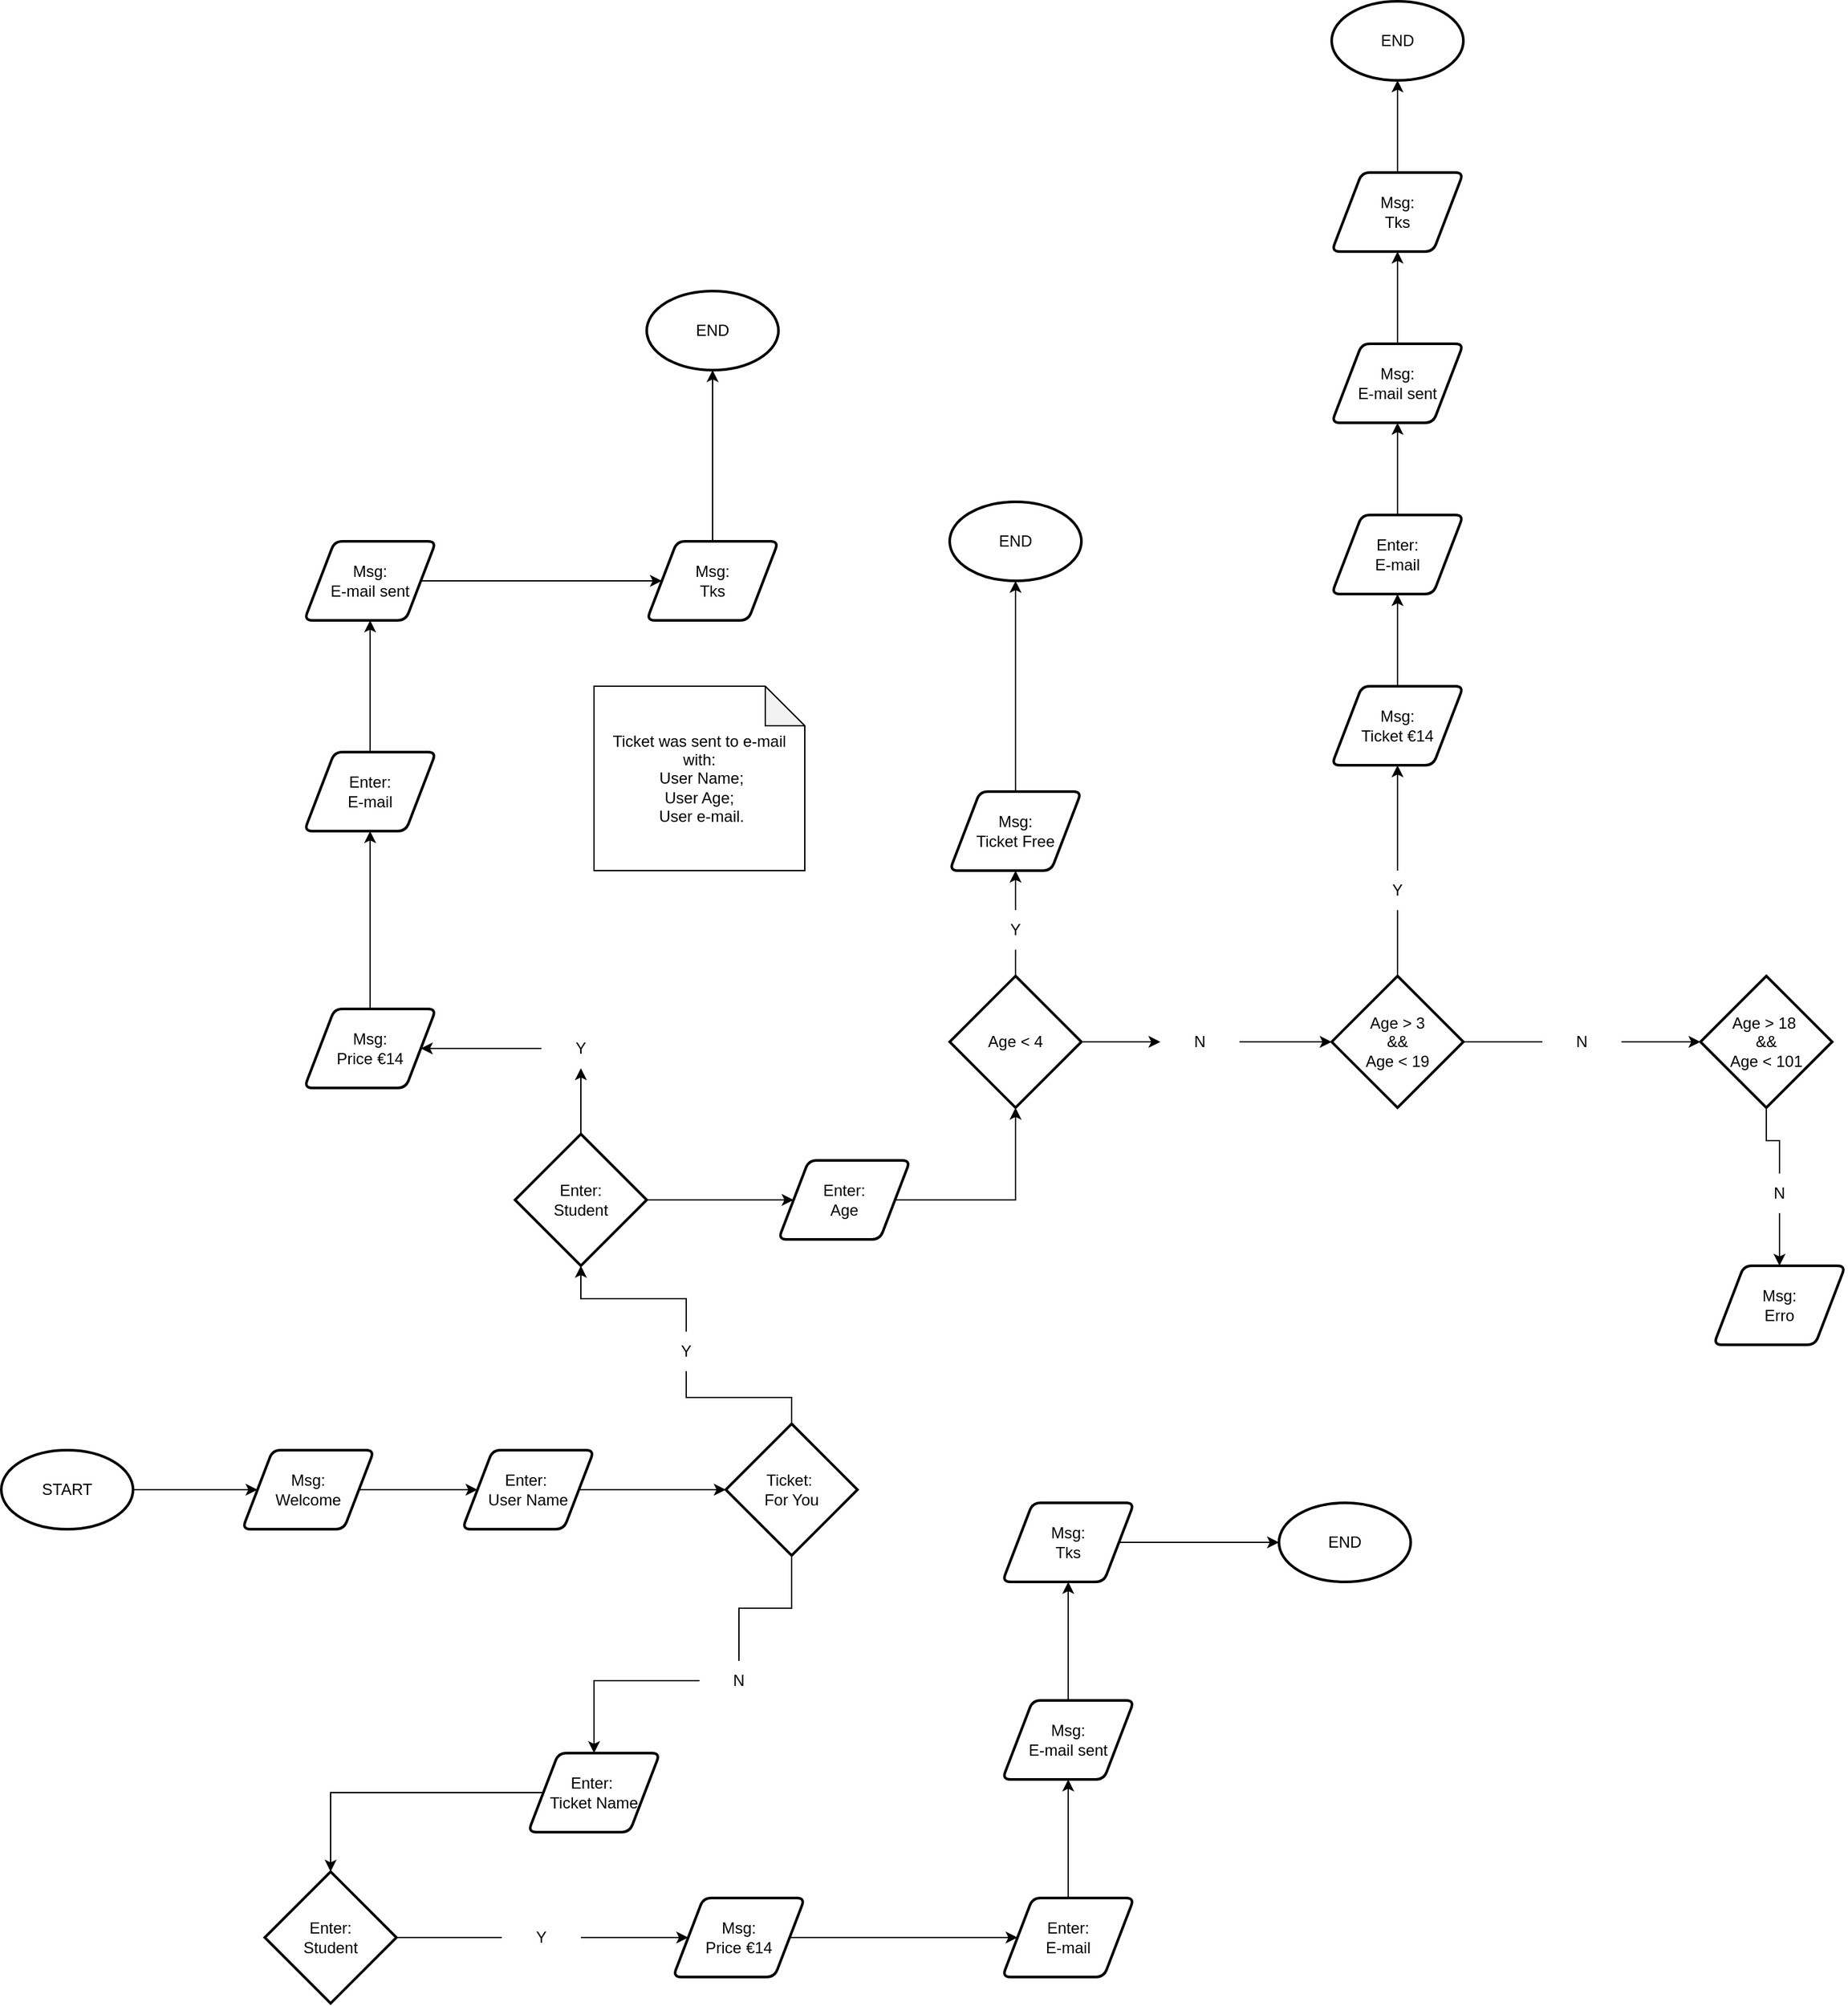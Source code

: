 <mxfile version="22.1.5" type="github">
  <diagram name="Page-1" id="LySv26DR1oaXgMW20Z0X">
    <mxGraphModel dx="1652" dy="1603" grid="1" gridSize="10" guides="1" tooltips="1" connect="1" arrows="1" fold="1" page="1" pageScale="1" pageWidth="827" pageHeight="1169" math="0" shadow="0">
      <root>
        <mxCell id="0" />
        <mxCell id="1" parent="0" />
        <mxCell id="yaWvBnxm5K6uvx3PhV37-3" style="edgeStyle=orthogonalEdgeStyle;rounded=0;orthogonalLoop=1;jettySize=auto;html=1;" edge="1" parent="1" source="yaWvBnxm5K6uvx3PhV37-1" target="yaWvBnxm5K6uvx3PhV37-2">
          <mxGeometry relative="1" as="geometry" />
        </mxCell>
        <mxCell id="yaWvBnxm5K6uvx3PhV37-1" value="START" style="strokeWidth=2;html=1;shape=mxgraph.flowchart.start_1;whiteSpace=wrap;" vertex="1" parent="1">
          <mxGeometry x="-310" y="370" width="100" height="60" as="geometry" />
        </mxCell>
        <mxCell id="yaWvBnxm5K6uvx3PhV37-5" style="edgeStyle=orthogonalEdgeStyle;rounded=0;orthogonalLoop=1;jettySize=auto;html=1;" edge="1" parent="1" source="yaWvBnxm5K6uvx3PhV37-2" target="yaWvBnxm5K6uvx3PhV37-4">
          <mxGeometry relative="1" as="geometry" />
        </mxCell>
        <mxCell id="yaWvBnxm5K6uvx3PhV37-2" value="Msg:&lt;br&gt;Welcome" style="shape=parallelogram;html=1;strokeWidth=2;perimeter=parallelogramPerimeter;whiteSpace=wrap;rounded=1;arcSize=12;size=0.23;" vertex="1" parent="1">
          <mxGeometry x="-127" y="370" width="100" height="60" as="geometry" />
        </mxCell>
        <mxCell id="yaWvBnxm5K6uvx3PhV37-4" value="Enter:&amp;nbsp;&lt;br&gt;User Name" style="shape=parallelogram;html=1;strokeWidth=2;perimeter=parallelogramPerimeter;whiteSpace=wrap;rounded=1;arcSize=12;size=0.23;" vertex="1" parent="1">
          <mxGeometry x="40" y="370" width="100" height="60" as="geometry" />
        </mxCell>
        <mxCell id="yaWvBnxm5K6uvx3PhV37-9" style="edgeStyle=orthogonalEdgeStyle;rounded=0;orthogonalLoop=1;jettySize=auto;html=1;" edge="1" parent="1" source="yaWvBnxm5K6uvx3PhV37-10" target="yaWvBnxm5K6uvx3PhV37-13">
          <mxGeometry relative="1" as="geometry">
            <mxPoint x="560" y="180" as="targetPoint" />
          </mxGeometry>
        </mxCell>
        <mxCell id="yaWvBnxm5K6uvx3PhV37-28" style="edgeStyle=orthogonalEdgeStyle;rounded=0;orthogonalLoop=1;jettySize=auto;html=1;" edge="1" parent="1" source="yaWvBnxm5K6uvx3PhV37-30" target="yaWvBnxm5K6uvx3PhV37-27">
          <mxGeometry relative="1" as="geometry" />
        </mxCell>
        <mxCell id="yaWvBnxm5K6uvx3PhV37-6" value="Ticket:&amp;nbsp;&lt;br&gt;For You" style="strokeWidth=2;html=1;shape=mxgraph.flowchart.decision;whiteSpace=wrap;" vertex="1" parent="1">
          <mxGeometry x="240" y="350" width="100" height="100" as="geometry" />
        </mxCell>
        <mxCell id="yaWvBnxm5K6uvx3PhV37-7" style="edgeStyle=orthogonalEdgeStyle;rounded=0;orthogonalLoop=1;jettySize=auto;html=1;entryX=0;entryY=0.5;entryDx=0;entryDy=0;entryPerimeter=0;" edge="1" parent="1" source="yaWvBnxm5K6uvx3PhV37-4" target="yaWvBnxm5K6uvx3PhV37-6">
          <mxGeometry relative="1" as="geometry" />
        </mxCell>
        <mxCell id="yaWvBnxm5K6uvx3PhV37-15" style="edgeStyle=orthogonalEdgeStyle;rounded=0;orthogonalLoop=1;jettySize=auto;html=1;" edge="1" parent="1" source="yaWvBnxm5K6uvx3PhV37-16" target="yaWvBnxm5K6uvx3PhV37-14">
          <mxGeometry relative="1" as="geometry" />
        </mxCell>
        <mxCell id="yaWvBnxm5K6uvx3PhV37-47" style="edgeStyle=orthogonalEdgeStyle;rounded=0;orthogonalLoop=1;jettySize=auto;html=1;" edge="1" parent="1" source="yaWvBnxm5K6uvx3PhV37-13" target="yaWvBnxm5K6uvx3PhV37-46">
          <mxGeometry relative="1" as="geometry" />
        </mxCell>
        <mxCell id="yaWvBnxm5K6uvx3PhV37-13" value="Enter:&lt;br&gt;Student" style="strokeWidth=2;html=1;shape=mxgraph.flowchart.decision;whiteSpace=wrap;" vertex="1" parent="1">
          <mxGeometry x="80" y="130" width="100" height="100" as="geometry" />
        </mxCell>
        <mxCell id="yaWvBnxm5K6uvx3PhV37-19" style="edgeStyle=orthogonalEdgeStyle;rounded=0;orthogonalLoop=1;jettySize=auto;html=1;" edge="1" parent="1" source="yaWvBnxm5K6uvx3PhV37-14" target="yaWvBnxm5K6uvx3PhV37-18">
          <mxGeometry relative="1" as="geometry" />
        </mxCell>
        <mxCell id="yaWvBnxm5K6uvx3PhV37-14" value="Msg:&lt;br&gt;Price €14" style="shape=parallelogram;html=1;strokeWidth=2;perimeter=parallelogramPerimeter;whiteSpace=wrap;rounded=1;arcSize=12;size=0.23;" vertex="1" parent="1">
          <mxGeometry x="-80" y="35" width="100" height="60" as="geometry" />
        </mxCell>
        <mxCell id="yaWvBnxm5K6uvx3PhV37-17" value="" style="edgeStyle=orthogonalEdgeStyle;rounded=0;orthogonalLoop=1;jettySize=auto;html=1;" edge="1" parent="1" source="yaWvBnxm5K6uvx3PhV37-13" target="yaWvBnxm5K6uvx3PhV37-16">
          <mxGeometry relative="1" as="geometry">
            <mxPoint x="450" y="100" as="sourcePoint" />
            <mxPoint x="464" y="-40" as="targetPoint" />
          </mxGeometry>
        </mxCell>
        <mxCell id="yaWvBnxm5K6uvx3PhV37-16" value="Y" style="text;html=1;strokeColor=none;fillColor=none;align=center;verticalAlign=middle;whiteSpace=wrap;rounded=0;" vertex="1" parent="1">
          <mxGeometry x="100" y="50" width="60" height="30" as="geometry" />
        </mxCell>
        <mxCell id="yaWvBnxm5K6uvx3PhV37-21" style="edgeStyle=orthogonalEdgeStyle;rounded=0;orthogonalLoop=1;jettySize=auto;html=1;" edge="1" parent="1" source="yaWvBnxm5K6uvx3PhV37-18" target="yaWvBnxm5K6uvx3PhV37-20">
          <mxGeometry relative="1" as="geometry" />
        </mxCell>
        <mxCell id="yaWvBnxm5K6uvx3PhV37-18" value="Enter:&lt;br&gt;E-mail" style="shape=parallelogram;html=1;strokeWidth=2;perimeter=parallelogramPerimeter;whiteSpace=wrap;rounded=1;arcSize=12;size=0.23;" vertex="1" parent="1">
          <mxGeometry x="-80" y="-160" width="100" height="60" as="geometry" />
        </mxCell>
        <mxCell id="yaWvBnxm5K6uvx3PhV37-23" style="edgeStyle=orthogonalEdgeStyle;rounded=0;orthogonalLoop=1;jettySize=auto;html=1;" edge="1" parent="1" source="yaWvBnxm5K6uvx3PhV37-20" target="yaWvBnxm5K6uvx3PhV37-22">
          <mxGeometry relative="1" as="geometry" />
        </mxCell>
        <mxCell id="yaWvBnxm5K6uvx3PhV37-20" value="Msg:&lt;br&gt;E-mail sent" style="shape=parallelogram;html=1;strokeWidth=2;perimeter=parallelogramPerimeter;whiteSpace=wrap;rounded=1;arcSize=12;size=0.23;" vertex="1" parent="1">
          <mxGeometry x="-80" y="-320" width="100" height="60" as="geometry" />
        </mxCell>
        <mxCell id="yaWvBnxm5K6uvx3PhV37-26" style="edgeStyle=orthogonalEdgeStyle;rounded=0;orthogonalLoop=1;jettySize=auto;html=1;" edge="1" parent="1" source="yaWvBnxm5K6uvx3PhV37-22" target="yaWvBnxm5K6uvx3PhV37-25">
          <mxGeometry relative="1" as="geometry" />
        </mxCell>
        <mxCell id="yaWvBnxm5K6uvx3PhV37-22" value="Msg:&lt;br&gt;Tks" style="shape=parallelogram;html=1;strokeWidth=2;perimeter=parallelogramPerimeter;whiteSpace=wrap;rounded=1;arcSize=12;size=0.23;" vertex="1" parent="1">
          <mxGeometry x="180" y="-320" width="100" height="60" as="geometry" />
        </mxCell>
        <mxCell id="yaWvBnxm5K6uvx3PhV37-25" value="END" style="strokeWidth=2;html=1;shape=mxgraph.flowchart.start_1;whiteSpace=wrap;" vertex="1" parent="1">
          <mxGeometry x="180" y="-510" width="100" height="60" as="geometry" />
        </mxCell>
        <mxCell id="yaWvBnxm5K6uvx3PhV37-33" style="edgeStyle=orthogonalEdgeStyle;rounded=0;orthogonalLoop=1;jettySize=auto;html=1;" edge="1" parent="1" source="yaWvBnxm5K6uvx3PhV37-27" target="yaWvBnxm5K6uvx3PhV37-32">
          <mxGeometry relative="1" as="geometry" />
        </mxCell>
        <mxCell id="yaWvBnxm5K6uvx3PhV37-27" value="Enter:&amp;nbsp;&lt;br&gt;Ticket Name" style="shape=parallelogram;html=1;strokeWidth=2;perimeter=parallelogramPerimeter;whiteSpace=wrap;rounded=1;arcSize=12;size=0.23;" vertex="1" parent="1">
          <mxGeometry x="90" y="600" width="100" height="60" as="geometry" />
        </mxCell>
        <mxCell id="yaWvBnxm5K6uvx3PhV37-29" value="Ticket was sent to e-mail with:&lt;br&gt;&amp;nbsp;User Name;&lt;br&gt;User Age;&lt;br&gt;&amp;nbsp;User e-mail." style="shape=note;whiteSpace=wrap;html=1;backgroundOutline=1;darkOpacity=0.05;" vertex="1" parent="1">
          <mxGeometry x="140" y="-210" width="160" height="140" as="geometry" />
        </mxCell>
        <mxCell id="yaWvBnxm5K6uvx3PhV37-31" value="" style="edgeStyle=orthogonalEdgeStyle;rounded=0;orthogonalLoop=1;jettySize=auto;html=1;endArrow=none;endFill=0;" edge="1" parent="1" source="yaWvBnxm5K6uvx3PhV37-6" target="yaWvBnxm5K6uvx3PhV37-30">
          <mxGeometry relative="1" as="geometry">
            <mxPoint x="340" y="380" as="sourcePoint" />
            <mxPoint x="440" y="510" as="targetPoint" />
          </mxGeometry>
        </mxCell>
        <mxCell id="yaWvBnxm5K6uvx3PhV37-30" value="N" style="text;html=1;strokeColor=none;fillColor=none;align=center;verticalAlign=middle;whiteSpace=wrap;rounded=0;" vertex="1" parent="1">
          <mxGeometry x="220" y="530" width="60" height="30" as="geometry" />
        </mxCell>
        <mxCell id="yaWvBnxm5K6uvx3PhV37-38" style="edgeStyle=orthogonalEdgeStyle;rounded=0;orthogonalLoop=1;jettySize=auto;html=1;" edge="1" parent="1" source="yaWvBnxm5K6uvx3PhV37-70" target="yaWvBnxm5K6uvx3PhV37-34">
          <mxGeometry relative="1" as="geometry" />
        </mxCell>
        <mxCell id="yaWvBnxm5K6uvx3PhV37-32" value="Enter:&lt;br&gt;Student" style="strokeWidth=2;html=1;shape=mxgraph.flowchart.decision;whiteSpace=wrap;" vertex="1" parent="1">
          <mxGeometry x="-110" y="690" width="100" height="100" as="geometry" />
        </mxCell>
        <mxCell id="yaWvBnxm5K6uvx3PhV37-39" style="edgeStyle=orthogonalEdgeStyle;rounded=0;orthogonalLoop=1;jettySize=auto;html=1;" edge="1" parent="1" source="yaWvBnxm5K6uvx3PhV37-34" target="yaWvBnxm5K6uvx3PhV37-35">
          <mxGeometry relative="1" as="geometry" />
        </mxCell>
        <mxCell id="yaWvBnxm5K6uvx3PhV37-34" value="Msg:&lt;br&gt;Price €14" style="shape=parallelogram;html=1;strokeWidth=2;perimeter=parallelogramPerimeter;whiteSpace=wrap;rounded=1;arcSize=12;size=0.23;" vertex="1" parent="1">
          <mxGeometry x="200" y="710" width="100" height="60" as="geometry" />
        </mxCell>
        <mxCell id="yaWvBnxm5K6uvx3PhV37-40" style="edgeStyle=orthogonalEdgeStyle;rounded=0;orthogonalLoop=1;jettySize=auto;html=1;" edge="1" parent="1" source="yaWvBnxm5K6uvx3PhV37-35" target="yaWvBnxm5K6uvx3PhV37-36">
          <mxGeometry relative="1" as="geometry" />
        </mxCell>
        <mxCell id="yaWvBnxm5K6uvx3PhV37-35" value="Enter:&lt;br&gt;E-mail" style="shape=parallelogram;html=1;strokeWidth=2;perimeter=parallelogramPerimeter;whiteSpace=wrap;rounded=1;arcSize=12;size=0.23;" vertex="1" parent="1">
          <mxGeometry x="450" y="710" width="100" height="60" as="geometry" />
        </mxCell>
        <mxCell id="yaWvBnxm5K6uvx3PhV37-41" style="edgeStyle=orthogonalEdgeStyle;rounded=0;orthogonalLoop=1;jettySize=auto;html=1;" edge="1" parent="1" source="yaWvBnxm5K6uvx3PhV37-36" target="yaWvBnxm5K6uvx3PhV37-37">
          <mxGeometry relative="1" as="geometry" />
        </mxCell>
        <mxCell id="yaWvBnxm5K6uvx3PhV37-36" value="Msg:&lt;br&gt;E-mail sent" style="shape=parallelogram;html=1;strokeWidth=2;perimeter=parallelogramPerimeter;whiteSpace=wrap;rounded=1;arcSize=12;size=0.23;" vertex="1" parent="1">
          <mxGeometry x="450" y="560" width="100" height="60" as="geometry" />
        </mxCell>
        <mxCell id="yaWvBnxm5K6uvx3PhV37-45" style="edgeStyle=orthogonalEdgeStyle;rounded=0;orthogonalLoop=1;jettySize=auto;html=1;" edge="1" parent="1" source="yaWvBnxm5K6uvx3PhV37-37" target="yaWvBnxm5K6uvx3PhV37-44">
          <mxGeometry relative="1" as="geometry" />
        </mxCell>
        <mxCell id="yaWvBnxm5K6uvx3PhV37-37" value="Msg:&lt;br&gt;Tks" style="shape=parallelogram;html=1;strokeWidth=2;perimeter=parallelogramPerimeter;whiteSpace=wrap;rounded=1;arcSize=12;size=0.23;" vertex="1" parent="1">
          <mxGeometry x="450" y="410" width="100" height="60" as="geometry" />
        </mxCell>
        <mxCell id="yaWvBnxm5K6uvx3PhV37-42" value="" style="edgeStyle=orthogonalEdgeStyle;rounded=0;orthogonalLoop=1;jettySize=auto;html=1;endArrow=none;endFill=0;" edge="1" parent="1" source="yaWvBnxm5K6uvx3PhV37-6" target="yaWvBnxm5K6uvx3PhV37-10">
          <mxGeometry relative="1" as="geometry">
            <mxPoint x="290" y="350" as="sourcePoint" />
            <mxPoint x="290" y="270" as="targetPoint" />
          </mxGeometry>
        </mxCell>
        <mxCell id="yaWvBnxm5K6uvx3PhV37-10" value="Y" style="text;html=1;strokeColor=none;fillColor=none;align=center;verticalAlign=middle;whiteSpace=wrap;rounded=0;" vertex="1" parent="1">
          <mxGeometry x="180" y="280" width="60" height="30" as="geometry" />
        </mxCell>
        <mxCell id="yaWvBnxm5K6uvx3PhV37-44" value="END" style="strokeWidth=2;html=1;shape=mxgraph.flowchart.start_1;whiteSpace=wrap;" vertex="1" parent="1">
          <mxGeometry x="660" y="410" width="100" height="60" as="geometry" />
        </mxCell>
        <mxCell id="yaWvBnxm5K6uvx3PhV37-49" style="edgeStyle=orthogonalEdgeStyle;rounded=0;orthogonalLoop=1;jettySize=auto;html=1;" edge="1" parent="1" source="yaWvBnxm5K6uvx3PhV37-46" target="yaWvBnxm5K6uvx3PhV37-48">
          <mxGeometry relative="1" as="geometry" />
        </mxCell>
        <mxCell id="yaWvBnxm5K6uvx3PhV37-46" value="Enter:&lt;br&gt;Age" style="shape=parallelogram;html=1;strokeWidth=2;perimeter=parallelogramPerimeter;whiteSpace=wrap;rounded=1;arcSize=12;size=0.23;" vertex="1" parent="1">
          <mxGeometry x="280" y="150" width="100" height="60" as="geometry" />
        </mxCell>
        <mxCell id="yaWvBnxm5K6uvx3PhV37-51" style="edgeStyle=orthogonalEdgeStyle;rounded=0;orthogonalLoop=1;jettySize=auto;html=1;" edge="1" parent="1" source="yaWvBnxm5K6uvx3PhV37-56" target="yaWvBnxm5K6uvx3PhV37-50">
          <mxGeometry relative="1" as="geometry" />
        </mxCell>
        <mxCell id="yaWvBnxm5K6uvx3PhV37-55" style="edgeStyle=orthogonalEdgeStyle;rounded=0;orthogonalLoop=1;jettySize=auto;html=1;" edge="1" parent="1" source="yaWvBnxm5K6uvx3PhV37-76" target="yaWvBnxm5K6uvx3PhV37-54">
          <mxGeometry relative="1" as="geometry" />
        </mxCell>
        <mxCell id="yaWvBnxm5K6uvx3PhV37-48" value="Age &amp;lt; 4" style="strokeWidth=2;html=1;shape=mxgraph.flowchart.decision;whiteSpace=wrap;" vertex="1" parent="1">
          <mxGeometry x="410" y="10" width="100" height="100" as="geometry" />
        </mxCell>
        <mxCell id="yaWvBnxm5K6uvx3PhV37-53" style="edgeStyle=orthogonalEdgeStyle;rounded=0;orthogonalLoop=1;jettySize=auto;html=1;" edge="1" parent="1" source="yaWvBnxm5K6uvx3PhV37-50" target="yaWvBnxm5K6uvx3PhV37-52">
          <mxGeometry relative="1" as="geometry">
            <Array as="points" />
          </mxGeometry>
        </mxCell>
        <mxCell id="yaWvBnxm5K6uvx3PhV37-50" value="Msg:&lt;br&gt;Ticket Free" style="shape=parallelogram;html=1;strokeWidth=2;perimeter=parallelogramPerimeter;whiteSpace=wrap;rounded=1;arcSize=12;size=0.23;" vertex="1" parent="1">
          <mxGeometry x="410" y="-130" width="100" height="60" as="geometry" />
        </mxCell>
        <mxCell id="yaWvBnxm5K6uvx3PhV37-52" value="END" style="strokeWidth=2;html=1;shape=mxgraph.flowchart.start_1;whiteSpace=wrap;" vertex="1" parent="1">
          <mxGeometry x="410" y="-350" width="100" height="60" as="geometry" />
        </mxCell>
        <mxCell id="yaWvBnxm5K6uvx3PhV37-79" style="edgeStyle=orthogonalEdgeStyle;rounded=0;orthogonalLoop=1;jettySize=auto;html=1;" edge="1" parent="1" source="yaWvBnxm5K6uvx3PhV37-80" target="yaWvBnxm5K6uvx3PhV37-78">
          <mxGeometry relative="1" as="geometry" />
        </mxCell>
        <mxCell id="yaWvBnxm5K6uvx3PhV37-54" value="Age &amp;gt; 3 &lt;br&gt;&amp;amp;&amp;amp; &lt;br&gt;Age &amp;lt; 19" style="strokeWidth=2;html=1;shape=mxgraph.flowchart.decision;whiteSpace=wrap;" vertex="1" parent="1">
          <mxGeometry x="700" y="10" width="100" height="100" as="geometry" />
        </mxCell>
        <mxCell id="yaWvBnxm5K6uvx3PhV37-57" value="" style="edgeStyle=orthogonalEdgeStyle;rounded=0;orthogonalLoop=1;jettySize=auto;html=1;endArrow=none;endFill=0;" edge="1" parent="1" source="yaWvBnxm5K6uvx3PhV37-48" target="yaWvBnxm5K6uvx3PhV37-56">
          <mxGeometry relative="1" as="geometry">
            <mxPoint x="510" y="-40" as="sourcePoint" />
            <mxPoint x="430" y="-120" as="targetPoint" />
          </mxGeometry>
        </mxCell>
        <mxCell id="yaWvBnxm5K6uvx3PhV37-56" value="Y" style="text;html=1;strokeColor=none;fillColor=none;align=center;verticalAlign=middle;whiteSpace=wrap;rounded=0;" vertex="1" parent="1">
          <mxGeometry x="430" y="-40" width="60" height="30" as="geometry" />
        </mxCell>
        <mxCell id="yaWvBnxm5K6uvx3PhV37-64" style="edgeStyle=orthogonalEdgeStyle;rounded=0;orthogonalLoop=1;jettySize=auto;html=1;" edge="1" parent="1" source="yaWvBnxm5K6uvx3PhV37-58" target="yaWvBnxm5K6uvx3PhV37-62">
          <mxGeometry relative="1" as="geometry" />
        </mxCell>
        <mxCell id="yaWvBnxm5K6uvx3PhV37-58" value="Msg:&lt;br&gt;Ticket €14" style="shape=parallelogram;html=1;strokeWidth=2;perimeter=parallelogramPerimeter;whiteSpace=wrap;rounded=1;arcSize=12;size=0.23;" vertex="1" parent="1">
          <mxGeometry x="700" y="-210" width="100" height="60" as="geometry" />
        </mxCell>
        <mxCell id="yaWvBnxm5K6uvx3PhV37-61" value="" style="edgeStyle=orthogonalEdgeStyle;rounded=0;orthogonalLoop=1;jettySize=auto;html=1;endArrow=none;endFill=0;" edge="1" parent="1" source="yaWvBnxm5K6uvx3PhV37-54" target="yaWvBnxm5K6uvx3PhV37-60">
          <mxGeometry relative="1" as="geometry">
            <mxPoint x="650" y="-180" as="sourcePoint" />
            <mxPoint x="752" y="-290" as="targetPoint" />
            <Array as="points" />
          </mxGeometry>
        </mxCell>
        <mxCell id="yaWvBnxm5K6uvx3PhV37-72" style="edgeStyle=orthogonalEdgeStyle;rounded=0;orthogonalLoop=1;jettySize=auto;html=1;" edge="1" parent="1" source="yaWvBnxm5K6uvx3PhV37-60" target="yaWvBnxm5K6uvx3PhV37-58">
          <mxGeometry relative="1" as="geometry" />
        </mxCell>
        <mxCell id="yaWvBnxm5K6uvx3PhV37-60" value="Y" style="text;html=1;strokeColor=none;fillColor=none;align=center;verticalAlign=middle;whiteSpace=wrap;rounded=0;" vertex="1" parent="1">
          <mxGeometry x="720" y="-70" width="60" height="30" as="geometry" />
        </mxCell>
        <mxCell id="yaWvBnxm5K6uvx3PhV37-65" style="edgeStyle=orthogonalEdgeStyle;rounded=0;orthogonalLoop=1;jettySize=auto;html=1;" edge="1" parent="1" source="yaWvBnxm5K6uvx3PhV37-62" target="yaWvBnxm5K6uvx3PhV37-63">
          <mxGeometry relative="1" as="geometry" />
        </mxCell>
        <mxCell id="yaWvBnxm5K6uvx3PhV37-62" value="Enter:&lt;br&gt;E-mail" style="shape=parallelogram;html=1;strokeWidth=2;perimeter=parallelogramPerimeter;whiteSpace=wrap;rounded=1;arcSize=12;size=0.23;" vertex="1" parent="1">
          <mxGeometry x="700" y="-340" width="100" height="60" as="geometry" />
        </mxCell>
        <mxCell id="yaWvBnxm5K6uvx3PhV37-67" style="edgeStyle=orthogonalEdgeStyle;rounded=0;orthogonalLoop=1;jettySize=auto;html=1;" edge="1" parent="1" source="yaWvBnxm5K6uvx3PhV37-63" target="yaWvBnxm5K6uvx3PhV37-66">
          <mxGeometry relative="1" as="geometry" />
        </mxCell>
        <mxCell id="yaWvBnxm5K6uvx3PhV37-63" value="Msg:&lt;br&gt;E-mail sent" style="shape=parallelogram;html=1;strokeWidth=2;perimeter=parallelogramPerimeter;whiteSpace=wrap;rounded=1;arcSize=12;size=0.23;" vertex="1" parent="1">
          <mxGeometry x="700" y="-470" width="100" height="60" as="geometry" />
        </mxCell>
        <mxCell id="yaWvBnxm5K6uvx3PhV37-74" style="edgeStyle=orthogonalEdgeStyle;rounded=0;orthogonalLoop=1;jettySize=auto;html=1;" edge="1" parent="1" source="yaWvBnxm5K6uvx3PhV37-66" target="yaWvBnxm5K6uvx3PhV37-73">
          <mxGeometry relative="1" as="geometry" />
        </mxCell>
        <mxCell id="yaWvBnxm5K6uvx3PhV37-66" value="Msg:&lt;br&gt;Tks" style="shape=parallelogram;html=1;strokeWidth=2;perimeter=parallelogramPerimeter;whiteSpace=wrap;rounded=1;arcSize=12;size=0.23;" vertex="1" parent="1">
          <mxGeometry x="700" y="-600" width="100" height="60" as="geometry" />
        </mxCell>
        <mxCell id="yaWvBnxm5K6uvx3PhV37-71" value="" style="edgeStyle=orthogonalEdgeStyle;rounded=0;orthogonalLoop=1;jettySize=auto;html=1;endArrow=none;endFill=0;" edge="1" parent="1" source="yaWvBnxm5K6uvx3PhV37-32" target="yaWvBnxm5K6uvx3PhV37-70">
          <mxGeometry relative="1" as="geometry">
            <mxPoint x="-10" y="740" as="sourcePoint" />
            <mxPoint x="180" y="840" as="targetPoint" />
          </mxGeometry>
        </mxCell>
        <mxCell id="yaWvBnxm5K6uvx3PhV37-70" value="Y" style="text;html=1;strokeColor=none;fillColor=none;align=center;verticalAlign=middle;whiteSpace=wrap;rounded=0;" vertex="1" parent="1">
          <mxGeometry x="70" y="725" width="60" height="30" as="geometry" />
        </mxCell>
        <mxCell id="yaWvBnxm5K6uvx3PhV37-73" value="END" style="strokeWidth=2;html=1;shape=mxgraph.flowchart.start_1;whiteSpace=wrap;" vertex="1" parent="1">
          <mxGeometry x="700" y="-730" width="100" height="60" as="geometry" />
        </mxCell>
        <mxCell id="yaWvBnxm5K6uvx3PhV37-77" value="" style="edgeStyle=orthogonalEdgeStyle;rounded=0;orthogonalLoop=1;jettySize=auto;html=1;" edge="1" parent="1" source="yaWvBnxm5K6uvx3PhV37-48" target="yaWvBnxm5K6uvx3PhV37-76">
          <mxGeometry relative="1" as="geometry">
            <mxPoint x="510" y="60" as="sourcePoint" />
            <mxPoint x="700" y="60" as="targetPoint" />
          </mxGeometry>
        </mxCell>
        <mxCell id="yaWvBnxm5K6uvx3PhV37-76" value="N" style="text;html=1;strokeColor=none;fillColor=none;align=center;verticalAlign=middle;whiteSpace=wrap;rounded=0;" vertex="1" parent="1">
          <mxGeometry x="570" y="45" width="60" height="30" as="geometry" />
        </mxCell>
        <mxCell id="yaWvBnxm5K6uvx3PhV37-83" style="edgeStyle=orthogonalEdgeStyle;rounded=0;orthogonalLoop=1;jettySize=auto;html=1;" edge="1" parent="1" source="yaWvBnxm5K6uvx3PhV37-84" target="yaWvBnxm5K6uvx3PhV37-82">
          <mxGeometry relative="1" as="geometry" />
        </mxCell>
        <mxCell id="yaWvBnxm5K6uvx3PhV37-78" value="Age &amp;gt; 18&amp;nbsp;&lt;br&gt;&amp;amp;&amp;amp; &lt;br&gt;Age &amp;lt; 101" style="strokeWidth=2;html=1;shape=mxgraph.flowchart.decision;whiteSpace=wrap;" vertex="1" parent="1">
          <mxGeometry x="980" y="10" width="100" height="100" as="geometry" />
        </mxCell>
        <mxCell id="yaWvBnxm5K6uvx3PhV37-81" value="" style="edgeStyle=orthogonalEdgeStyle;rounded=0;orthogonalLoop=1;jettySize=auto;html=1;endArrow=none;endFill=0;" edge="1" parent="1" source="yaWvBnxm5K6uvx3PhV37-54" target="yaWvBnxm5K6uvx3PhV37-80">
          <mxGeometry relative="1" as="geometry">
            <mxPoint x="800" y="60" as="sourcePoint" />
            <mxPoint x="1000" y="60" as="targetPoint" />
          </mxGeometry>
        </mxCell>
        <mxCell id="yaWvBnxm5K6uvx3PhV37-80" value="N" style="text;html=1;strokeColor=none;fillColor=none;align=center;verticalAlign=middle;whiteSpace=wrap;rounded=0;" vertex="1" parent="1">
          <mxGeometry x="860" y="45" width="60" height="30" as="geometry" />
        </mxCell>
        <mxCell id="yaWvBnxm5K6uvx3PhV37-82" value="Msg:&lt;br&gt;Erro" style="shape=parallelogram;html=1;strokeWidth=2;perimeter=parallelogramPerimeter;whiteSpace=wrap;rounded=1;arcSize=12;size=0.23;" vertex="1" parent="1">
          <mxGeometry x="990" y="230" width="100" height="60" as="geometry" />
        </mxCell>
        <mxCell id="yaWvBnxm5K6uvx3PhV37-85" value="" style="edgeStyle=orthogonalEdgeStyle;rounded=0;orthogonalLoop=1;jettySize=auto;html=1;endArrow=none;endFill=0;" edge="1" parent="1" source="yaWvBnxm5K6uvx3PhV37-78" target="yaWvBnxm5K6uvx3PhV37-84">
          <mxGeometry relative="1" as="geometry">
            <mxPoint x="1030" y="110" as="sourcePoint" />
            <mxPoint x="1040" y="230" as="targetPoint" />
          </mxGeometry>
        </mxCell>
        <mxCell id="yaWvBnxm5K6uvx3PhV37-84" value="N" style="text;html=1;strokeColor=none;fillColor=none;align=center;verticalAlign=middle;whiteSpace=wrap;rounded=0;" vertex="1" parent="1">
          <mxGeometry x="1010" y="160" width="60" height="30" as="geometry" />
        </mxCell>
      </root>
    </mxGraphModel>
  </diagram>
</mxfile>
